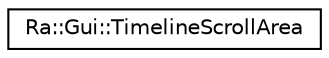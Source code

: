 digraph "Graphical Class Hierarchy"
{
 // INTERACTIVE_SVG=YES
 // LATEX_PDF_SIZE
  edge [fontname="Helvetica",fontsize="10",labelfontname="Helvetica",labelfontsize="10"];
  node [fontname="Helvetica",fontsize="10",shape=record];
  rankdir="LR";
  Node0 [label="Ra::Gui::TimelineScrollArea",height=0.2,width=0.4,color="black", fillcolor="white", style="filled",URL="$classRa_1_1Gui_1_1TimelineScrollArea.html",tooltip=" "];
}
